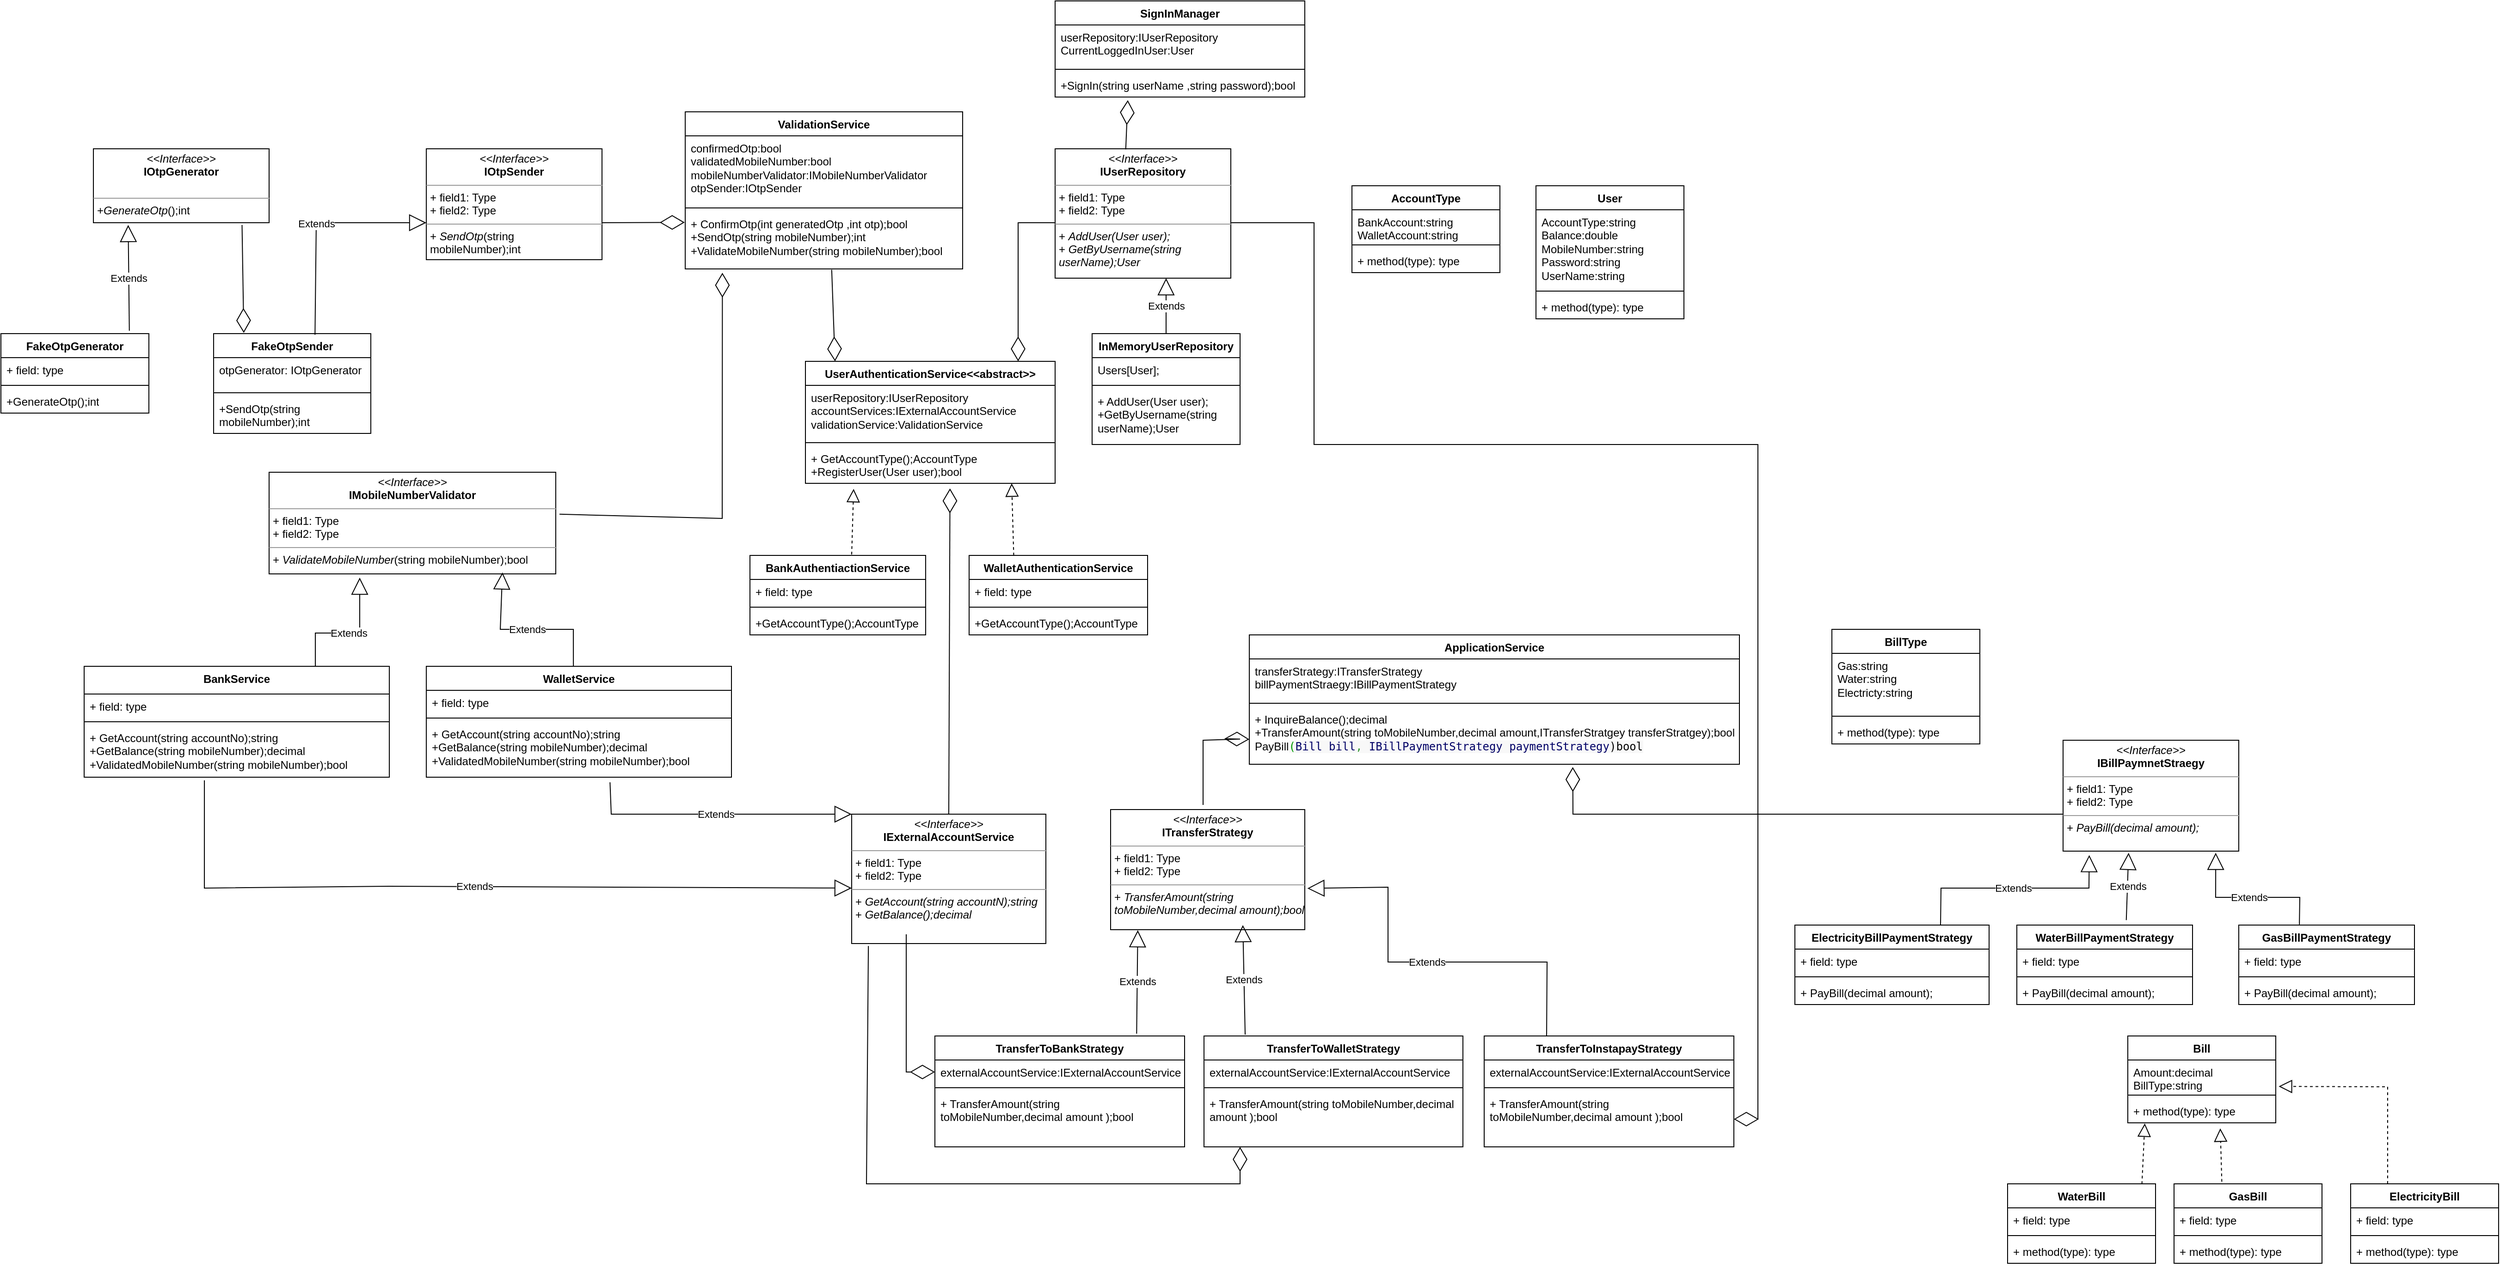 <mxfile version="22.1.1" type="github">
  <diagram id="C5RBs43oDa-KdzZeNtuy" name="Page-1">
    <mxGraphModel dx="3452" dy="1415" grid="1" gridSize="10" guides="1" tooltips="1" connect="1" arrows="1" fold="1" page="1" pageScale="1" pageWidth="827" pageHeight="1169" math="0" shadow="0">
      <root>
        <mxCell id="WIyWlLk6GJQsqaUBKTNV-0" />
        <mxCell id="WIyWlLk6GJQsqaUBKTNV-1" parent="WIyWlLk6GJQsqaUBKTNV-0" />
        <mxCell id="JY4HNiA_IuTMcJkgVd3S-5" value="&lt;p style=&quot;margin:0px;margin-top:4px;text-align:center;&quot;&gt;&lt;i&gt;&amp;lt;&amp;lt;Interface&amp;gt;&amp;gt;&lt;/i&gt;&lt;br&gt;&lt;b&gt;IOtpGenerator&lt;/b&gt;&lt;/p&gt;&lt;p style=&quot;margin:0px;margin-left:4px;&quot;&gt;&lt;br&gt;&lt;/p&gt;&lt;hr size=&quot;1&quot;&gt;&lt;p style=&quot;margin:0px;margin-left:4px;&quot;&gt;+&lt;i&gt;GenerateOtp&lt;/i&gt;();int&lt;/p&gt;" style="verticalAlign=top;align=left;overflow=fill;fontSize=12;fontFamily=Helvetica;html=1;whiteSpace=wrap;" parent="WIyWlLk6GJQsqaUBKTNV-1" vertex="1">
          <mxGeometry x="-120" y="280" width="190" height="80" as="geometry" />
        </mxCell>
        <mxCell id="JY4HNiA_IuTMcJkgVd3S-6" value="FakeOtpGenerator" style="swimlane;fontStyle=1;align=center;verticalAlign=top;childLayout=stackLayout;horizontal=1;startSize=26;horizontalStack=0;resizeParent=1;resizeParentMax=0;resizeLast=0;collapsible=1;marginBottom=0;whiteSpace=wrap;html=1;" parent="WIyWlLk6GJQsqaUBKTNV-1" vertex="1">
          <mxGeometry x="-220" y="480" width="160" height="86" as="geometry" />
        </mxCell>
        <mxCell id="JY4HNiA_IuTMcJkgVd3S-7" value="+ field: type" style="text;strokeColor=none;fillColor=none;align=left;verticalAlign=top;spacingLeft=4;spacingRight=4;overflow=hidden;rotatable=0;points=[[0,0.5],[1,0.5]];portConstraint=eastwest;whiteSpace=wrap;html=1;" parent="JY4HNiA_IuTMcJkgVd3S-6" vertex="1">
          <mxGeometry y="26" width="160" height="26" as="geometry" />
        </mxCell>
        <mxCell id="JY4HNiA_IuTMcJkgVd3S-8" value="" style="line;strokeWidth=1;fillColor=none;align=left;verticalAlign=middle;spacingTop=-1;spacingLeft=3;spacingRight=3;rotatable=0;labelPosition=right;points=[];portConstraint=eastwest;strokeColor=inherit;" parent="JY4HNiA_IuTMcJkgVd3S-6" vertex="1">
          <mxGeometry y="52" width="160" height="8" as="geometry" />
        </mxCell>
        <mxCell id="JY4HNiA_IuTMcJkgVd3S-9" value="+GenerateOtp();int" style="text;strokeColor=none;fillColor=none;align=left;verticalAlign=top;spacingLeft=4;spacingRight=4;overflow=hidden;rotatable=0;points=[[0,0.5],[1,0.5]];portConstraint=eastwest;whiteSpace=wrap;html=1;" parent="JY4HNiA_IuTMcJkgVd3S-6" vertex="1">
          <mxGeometry y="60" width="160" height="26" as="geometry" />
        </mxCell>
        <mxCell id="JY4HNiA_IuTMcJkgVd3S-10" value="FakeOtpSender" style="swimlane;fontStyle=1;align=center;verticalAlign=top;childLayout=stackLayout;horizontal=1;startSize=26;horizontalStack=0;resizeParent=1;resizeParentMax=0;resizeLast=0;collapsible=1;marginBottom=0;whiteSpace=wrap;html=1;" parent="WIyWlLk6GJQsqaUBKTNV-1" vertex="1">
          <mxGeometry x="10" y="480" width="170" height="108" as="geometry" />
        </mxCell>
        <mxCell id="JY4HNiA_IuTMcJkgVd3S-11" value="&lt;span style=&quot;background-color: rgb(255, 255, 255);&quot;&gt;otpGenerator: IOtpGenerator&lt;/span&gt;" style="text;strokeColor=none;fillColor=none;align=left;verticalAlign=top;spacingLeft=4;spacingRight=4;overflow=hidden;rotatable=0;points=[[0,0.5],[1,0.5]];portConstraint=eastwest;whiteSpace=wrap;html=1;" parent="JY4HNiA_IuTMcJkgVd3S-10" vertex="1">
          <mxGeometry y="26" width="170" height="34" as="geometry" />
        </mxCell>
        <mxCell id="JY4HNiA_IuTMcJkgVd3S-12" value="" style="line;strokeWidth=1;fillColor=none;align=left;verticalAlign=middle;spacingTop=-1;spacingLeft=3;spacingRight=3;rotatable=0;labelPosition=right;points=[];portConstraint=eastwest;strokeColor=inherit;" parent="JY4HNiA_IuTMcJkgVd3S-10" vertex="1">
          <mxGeometry y="60" width="170" height="8" as="geometry" />
        </mxCell>
        <mxCell id="JY4HNiA_IuTMcJkgVd3S-13" value="+SendOtp(string mobileNumber);int" style="text;strokeColor=none;fillColor=none;align=left;verticalAlign=top;spacingLeft=4;spacingRight=4;overflow=hidden;rotatable=0;points=[[0,0.5],[1,0.5]];portConstraint=eastwest;whiteSpace=wrap;html=1;" parent="JY4HNiA_IuTMcJkgVd3S-10" vertex="1">
          <mxGeometry y="68" width="170" height="40" as="geometry" />
        </mxCell>
        <mxCell id="JY4HNiA_IuTMcJkgVd3S-14" value="&lt;p style=&quot;margin:0px;margin-top:4px;text-align:center;&quot;&gt;&lt;i&gt;&amp;lt;&amp;lt;Interface&amp;gt;&amp;gt;&lt;/i&gt;&lt;br&gt;&lt;b&gt;IOtpSender&lt;/b&gt;&lt;/p&gt;&lt;hr size=&quot;1&quot;&gt;&lt;p style=&quot;margin:0px;margin-left:4px;&quot;&gt;+ field1: Type&lt;br&gt;+ field2: Type&lt;/p&gt;&lt;hr size=&quot;1&quot;&gt;&lt;p style=&quot;margin:0px;margin-left:4px;&quot;&gt;+ &lt;i&gt;SendOtp&lt;/i&gt;(string mobileNumber);int&lt;br&gt;&lt;/p&gt;" style="verticalAlign=top;align=left;overflow=fill;fontSize=12;fontFamily=Helvetica;html=1;whiteSpace=wrap;" parent="WIyWlLk6GJQsqaUBKTNV-1" vertex="1">
          <mxGeometry x="240" y="280" width="190" height="120" as="geometry" />
        </mxCell>
        <mxCell id="JY4HNiA_IuTMcJkgVd3S-15" value="ValidationService" style="swimlane;fontStyle=1;align=center;verticalAlign=top;childLayout=stackLayout;horizontal=1;startSize=26;horizontalStack=0;resizeParent=1;resizeParentMax=0;resizeLast=0;collapsible=1;marginBottom=0;whiteSpace=wrap;html=1;" parent="WIyWlLk6GJQsqaUBKTNV-1" vertex="1">
          <mxGeometry x="520" y="240" width="300" height="170" as="geometry" />
        </mxCell>
        <mxCell id="JY4HNiA_IuTMcJkgVd3S-16" value="confirmedOtp:bool&lt;br&gt;validatedMobileNumber:bool&lt;br&gt;mobileNumberValidator:IMobileNumberValidator&lt;br&gt;otpSender:IOtpSender" style="text;strokeColor=none;fillColor=none;align=left;verticalAlign=top;spacingLeft=4;spacingRight=4;overflow=hidden;rotatable=0;points=[[0,0.5],[1,0.5]];portConstraint=eastwest;whiteSpace=wrap;html=1;" parent="JY4HNiA_IuTMcJkgVd3S-15" vertex="1">
          <mxGeometry y="26" width="300" height="74" as="geometry" />
        </mxCell>
        <mxCell id="JY4HNiA_IuTMcJkgVd3S-17" value="" style="line;strokeWidth=1;fillColor=none;align=left;verticalAlign=middle;spacingTop=-1;spacingLeft=3;spacingRight=3;rotatable=0;labelPosition=right;points=[];portConstraint=eastwest;strokeColor=inherit;" parent="JY4HNiA_IuTMcJkgVd3S-15" vertex="1">
          <mxGeometry y="100" width="300" height="8" as="geometry" />
        </mxCell>
        <mxCell id="JY4HNiA_IuTMcJkgVd3S-18" value="+ ConfirmOtp(int generatedOtp ,int otp);bool&lt;br&gt;+SendOtp(string mobileNumber);int&lt;br&gt;+ValidateMobileNumber(string mobileNumber);bool" style="text;strokeColor=none;fillColor=none;align=left;verticalAlign=top;spacingLeft=4;spacingRight=4;overflow=hidden;rotatable=0;points=[[0,0.5],[1,0.5]];portConstraint=eastwest;whiteSpace=wrap;html=1;" parent="JY4HNiA_IuTMcJkgVd3S-15" vertex="1">
          <mxGeometry y="108" width="300" height="62" as="geometry" />
        </mxCell>
        <mxCell id="JY4HNiA_IuTMcJkgVd3S-19" value="&lt;p style=&quot;margin:0px;margin-top:4px;text-align:center;&quot;&gt;&lt;i&gt;&amp;lt;&amp;lt;Interface&amp;gt;&amp;gt;&lt;/i&gt;&lt;br&gt;&lt;b&gt;IMobileNumberValidator&lt;/b&gt;&lt;/p&gt;&lt;hr size=&quot;1&quot;&gt;&lt;p style=&quot;margin:0px;margin-left:4px;&quot;&gt;+ field1: Type&lt;br&gt;+ field2: Type&lt;/p&gt;&lt;hr size=&quot;1&quot;&gt;&lt;p style=&quot;margin:0px;margin-left:4px;&quot;&gt;+ &lt;i&gt;ValidateMobileNumber&lt;/i&gt;(string mobileNumber);bool&lt;br&gt;&lt;/p&gt;" style="verticalAlign=top;align=left;overflow=fill;fontSize=12;fontFamily=Helvetica;html=1;whiteSpace=wrap;" parent="WIyWlLk6GJQsqaUBKTNV-1" vertex="1">
          <mxGeometry x="70" y="630" width="310" height="110" as="geometry" />
        </mxCell>
        <mxCell id="JY4HNiA_IuTMcJkgVd3S-20" value="BankService" style="swimlane;fontStyle=1;align=center;verticalAlign=top;childLayout=stackLayout;horizontal=1;startSize=30;horizontalStack=0;resizeParent=1;resizeParentMax=0;resizeLast=0;collapsible=1;marginBottom=0;whiteSpace=wrap;html=1;" parent="WIyWlLk6GJQsqaUBKTNV-1" vertex="1">
          <mxGeometry x="-130" y="840" width="330" height="120" as="geometry" />
        </mxCell>
        <mxCell id="JY4HNiA_IuTMcJkgVd3S-21" value="+ field: type" style="text;strokeColor=none;fillColor=none;align=left;verticalAlign=top;spacingLeft=4;spacingRight=4;overflow=hidden;rotatable=0;points=[[0,0.5],[1,0.5]];portConstraint=eastwest;whiteSpace=wrap;html=1;" parent="JY4HNiA_IuTMcJkgVd3S-20" vertex="1">
          <mxGeometry y="30" width="330" height="26" as="geometry" />
        </mxCell>
        <mxCell id="JY4HNiA_IuTMcJkgVd3S-22" value="" style="line;strokeWidth=1;fillColor=none;align=left;verticalAlign=middle;spacingTop=-1;spacingLeft=3;spacingRight=3;rotatable=0;labelPosition=right;points=[];portConstraint=eastwest;strokeColor=inherit;" parent="JY4HNiA_IuTMcJkgVd3S-20" vertex="1">
          <mxGeometry y="56" width="330" height="8" as="geometry" />
        </mxCell>
        <mxCell id="JY4HNiA_IuTMcJkgVd3S-23" value="+ GetAccount(string accountNo);string&lt;br&gt;+GetBalance(string mobileNumber);decimal&lt;br&gt;+ValidatedMobileNumber(string mobileNumber);bool" style="text;strokeColor=none;fillColor=none;align=left;verticalAlign=top;spacingLeft=4;spacingRight=4;overflow=hidden;rotatable=0;points=[[0,0.5],[1,0.5]];portConstraint=eastwest;whiteSpace=wrap;html=1;" parent="JY4HNiA_IuTMcJkgVd3S-20" vertex="1">
          <mxGeometry y="64" width="330" height="56" as="geometry" />
        </mxCell>
        <mxCell id="JY4HNiA_IuTMcJkgVd3S-24" value="WalletService" style="swimlane;fontStyle=1;align=center;verticalAlign=top;childLayout=stackLayout;horizontal=1;startSize=26;horizontalStack=0;resizeParent=1;resizeParentMax=0;resizeLast=0;collapsible=1;marginBottom=0;whiteSpace=wrap;html=1;" parent="WIyWlLk6GJQsqaUBKTNV-1" vertex="1">
          <mxGeometry x="240" y="840" width="330" height="120" as="geometry" />
        </mxCell>
        <mxCell id="JY4HNiA_IuTMcJkgVd3S-25" value="+ field: type" style="text;strokeColor=none;fillColor=none;align=left;verticalAlign=top;spacingLeft=4;spacingRight=4;overflow=hidden;rotatable=0;points=[[0,0.5],[1,0.5]];portConstraint=eastwest;whiteSpace=wrap;html=1;" parent="JY4HNiA_IuTMcJkgVd3S-24" vertex="1">
          <mxGeometry y="26" width="330" height="26" as="geometry" />
        </mxCell>
        <mxCell id="JY4HNiA_IuTMcJkgVd3S-26" value="" style="line;strokeWidth=1;fillColor=none;align=left;verticalAlign=middle;spacingTop=-1;spacingLeft=3;spacingRight=3;rotatable=0;labelPosition=right;points=[];portConstraint=eastwest;strokeColor=inherit;" parent="JY4HNiA_IuTMcJkgVd3S-24" vertex="1">
          <mxGeometry y="52" width="330" height="8" as="geometry" />
        </mxCell>
        <mxCell id="JY4HNiA_IuTMcJkgVd3S-27" value="+ GetAccount(string accountNo);string&lt;br style=&quot;border-color: var(--border-color);&quot;&gt;+GetBalance(string mobileNumber);decimal&lt;br style=&quot;border-color: var(--border-color);&quot;&gt;+ValidatedMobileNumber(string mobileNumber);bool" style="text;strokeColor=none;fillColor=none;align=left;verticalAlign=top;spacingLeft=4;spacingRight=4;overflow=hidden;rotatable=0;points=[[0,0.5],[1,0.5]];portConstraint=eastwest;whiteSpace=wrap;html=1;" parent="JY4HNiA_IuTMcJkgVd3S-24" vertex="1">
          <mxGeometry y="60" width="330" height="60" as="geometry" />
        </mxCell>
        <mxCell id="JY4HNiA_IuTMcJkgVd3S-28" value="UserAuthenticationService&amp;lt;&amp;lt;abstract&amp;gt;&amp;gt;" style="swimlane;fontStyle=1;align=center;verticalAlign=top;childLayout=stackLayout;horizontal=1;startSize=26;horizontalStack=0;resizeParent=1;resizeParentMax=0;resizeLast=0;collapsible=1;marginBottom=0;whiteSpace=wrap;html=1;" parent="WIyWlLk6GJQsqaUBKTNV-1" vertex="1">
          <mxGeometry x="650" y="510" width="270" height="132" as="geometry" />
        </mxCell>
        <mxCell id="JY4HNiA_IuTMcJkgVd3S-29" value="userRepository:IUserRepository&lt;br&gt;accountServices:IExternalAccountService&lt;br&gt;validationService:ValidationService" style="text;strokeColor=none;fillColor=none;align=left;verticalAlign=top;spacingLeft=4;spacingRight=4;overflow=hidden;rotatable=0;points=[[0,0.5],[1,0.5]];portConstraint=eastwest;whiteSpace=wrap;html=1;" parent="JY4HNiA_IuTMcJkgVd3S-28" vertex="1">
          <mxGeometry y="26" width="270" height="58" as="geometry" />
        </mxCell>
        <mxCell id="JY4HNiA_IuTMcJkgVd3S-30" value="" style="line;strokeWidth=1;fillColor=none;align=left;verticalAlign=middle;spacingTop=-1;spacingLeft=3;spacingRight=3;rotatable=0;labelPosition=right;points=[];portConstraint=eastwest;strokeColor=inherit;" parent="JY4HNiA_IuTMcJkgVd3S-28" vertex="1">
          <mxGeometry y="84" width="270" height="8" as="geometry" />
        </mxCell>
        <mxCell id="JY4HNiA_IuTMcJkgVd3S-31" value="+ GetAccountType();AccountType&lt;br&gt;+RegisterUser(User user);bool" style="text;strokeColor=none;fillColor=none;align=left;verticalAlign=top;spacingLeft=4;spacingRight=4;overflow=hidden;rotatable=0;points=[[0,0.5],[1,0.5]];portConstraint=eastwest;whiteSpace=wrap;html=1;" parent="JY4HNiA_IuTMcJkgVd3S-28" vertex="1">
          <mxGeometry y="92" width="270" height="40" as="geometry" />
        </mxCell>
        <mxCell id="JY4HNiA_IuTMcJkgVd3S-32" value="BankAuthentiactionService" style="swimlane;fontStyle=1;align=center;verticalAlign=top;childLayout=stackLayout;horizontal=1;startSize=26;horizontalStack=0;resizeParent=1;resizeParentMax=0;resizeLast=0;collapsible=1;marginBottom=0;whiteSpace=wrap;html=1;" parent="WIyWlLk6GJQsqaUBKTNV-1" vertex="1">
          <mxGeometry x="590" y="720" width="190" height="86" as="geometry" />
        </mxCell>
        <mxCell id="JY4HNiA_IuTMcJkgVd3S-33" value="+ field: type" style="text;strokeColor=none;fillColor=none;align=left;verticalAlign=top;spacingLeft=4;spacingRight=4;overflow=hidden;rotatable=0;points=[[0,0.5],[1,0.5]];portConstraint=eastwest;whiteSpace=wrap;html=1;" parent="JY4HNiA_IuTMcJkgVd3S-32" vertex="1">
          <mxGeometry y="26" width="190" height="26" as="geometry" />
        </mxCell>
        <mxCell id="JY4HNiA_IuTMcJkgVd3S-34" value="" style="line;strokeWidth=1;fillColor=none;align=left;verticalAlign=middle;spacingTop=-1;spacingLeft=3;spacingRight=3;rotatable=0;labelPosition=right;points=[];portConstraint=eastwest;strokeColor=inherit;" parent="JY4HNiA_IuTMcJkgVd3S-32" vertex="1">
          <mxGeometry y="52" width="190" height="8" as="geometry" />
        </mxCell>
        <mxCell id="JY4HNiA_IuTMcJkgVd3S-35" value="+GetAccountType();AccountType" style="text;strokeColor=none;fillColor=none;align=left;verticalAlign=top;spacingLeft=4;spacingRight=4;overflow=hidden;rotatable=0;points=[[0,0.5],[1,0.5]];portConstraint=eastwest;whiteSpace=wrap;html=1;" parent="JY4HNiA_IuTMcJkgVd3S-32" vertex="1">
          <mxGeometry y="60" width="190" height="26" as="geometry" />
        </mxCell>
        <mxCell id="JY4HNiA_IuTMcJkgVd3S-36" value="WalletAuthenticationService" style="swimlane;fontStyle=1;align=center;verticalAlign=top;childLayout=stackLayout;horizontal=1;startSize=26;horizontalStack=0;resizeParent=1;resizeParentMax=0;resizeLast=0;collapsible=1;marginBottom=0;whiteSpace=wrap;html=1;" parent="WIyWlLk6GJQsqaUBKTNV-1" vertex="1">
          <mxGeometry x="827" y="720" width="193" height="86" as="geometry" />
        </mxCell>
        <mxCell id="JY4HNiA_IuTMcJkgVd3S-37" value="+ field: type" style="text;strokeColor=none;fillColor=none;align=left;verticalAlign=top;spacingLeft=4;spacingRight=4;overflow=hidden;rotatable=0;points=[[0,0.5],[1,0.5]];portConstraint=eastwest;whiteSpace=wrap;html=1;" parent="JY4HNiA_IuTMcJkgVd3S-36" vertex="1">
          <mxGeometry y="26" width="193" height="26" as="geometry" />
        </mxCell>
        <mxCell id="JY4HNiA_IuTMcJkgVd3S-38" value="" style="line;strokeWidth=1;fillColor=none;align=left;verticalAlign=middle;spacingTop=-1;spacingLeft=3;spacingRight=3;rotatable=0;labelPosition=right;points=[];portConstraint=eastwest;strokeColor=inherit;" parent="JY4HNiA_IuTMcJkgVd3S-36" vertex="1">
          <mxGeometry y="52" width="193" height="8" as="geometry" />
        </mxCell>
        <mxCell id="JY4HNiA_IuTMcJkgVd3S-39" value="+GetAccountType();AccountType" style="text;strokeColor=none;fillColor=none;align=left;verticalAlign=top;spacingLeft=4;spacingRight=4;overflow=hidden;rotatable=0;points=[[0,0.5],[1,0.5]];portConstraint=eastwest;whiteSpace=wrap;html=1;" parent="JY4HNiA_IuTMcJkgVd3S-36" vertex="1">
          <mxGeometry y="60" width="193" height="26" as="geometry" />
        </mxCell>
        <mxCell id="JY4HNiA_IuTMcJkgVd3S-44" value="&lt;p style=&quot;margin:0px;margin-top:4px;text-align:center;&quot;&gt;&lt;i&gt;&amp;lt;&amp;lt;Interface&amp;gt;&amp;gt;&lt;/i&gt;&lt;br&gt;&lt;b&gt;IExternalAccountService&lt;/b&gt;&lt;/p&gt;&lt;hr size=&quot;1&quot;&gt;&lt;p style=&quot;margin:0px;margin-left:4px;&quot;&gt;+ field1: Type&lt;br&gt;+ field2: Type&lt;/p&gt;&lt;hr size=&quot;1&quot;&gt;&lt;p style=&quot;margin:0px;margin-left:4px;&quot;&gt;+ &lt;i&gt;GetAccount(string accountN);string&lt;/i&gt;&lt;br&gt;+ &lt;i&gt;GetBalance();decimal&lt;/i&gt;&lt;/p&gt;" style="verticalAlign=top;align=left;overflow=fill;fontSize=12;fontFamily=Helvetica;html=1;whiteSpace=wrap;" parent="WIyWlLk6GJQsqaUBKTNV-1" vertex="1">
          <mxGeometry x="700" y="1000" width="210" height="140" as="geometry" />
        </mxCell>
        <mxCell id="JY4HNiA_IuTMcJkgVd3S-45" value="&lt;p style=&quot;margin:0px;margin-top:4px;text-align:center;&quot;&gt;&lt;i&gt;&amp;lt;&amp;lt;Interface&amp;gt;&amp;gt;&lt;/i&gt;&lt;br&gt;&lt;b&gt;ITransferStrategy&lt;/b&gt;&lt;/p&gt;&lt;hr size=&quot;1&quot;&gt;&lt;p style=&quot;margin:0px;margin-left:4px;&quot;&gt;+ field1: Type&lt;br&gt;+ field2: Type&lt;/p&gt;&lt;hr size=&quot;1&quot;&gt;&lt;p style=&quot;margin:0px;margin-left:4px;&quot;&gt;+ &lt;i&gt;TransferAmount(string toMobileNumber,decimal amount);bool&lt;/i&gt;&lt;br&gt;&lt;/p&gt;" style="verticalAlign=top;align=left;overflow=fill;fontSize=12;fontFamily=Helvetica;html=1;whiteSpace=wrap;" parent="WIyWlLk6GJQsqaUBKTNV-1" vertex="1">
          <mxGeometry x="980" y="995" width="210" height="130" as="geometry" />
        </mxCell>
        <mxCell id="JY4HNiA_IuTMcJkgVd3S-50" value="TransferToBankStrategy" style="swimlane;fontStyle=1;align=center;verticalAlign=top;childLayout=stackLayout;horizontal=1;startSize=26;horizontalStack=0;resizeParent=1;resizeParentMax=0;resizeLast=0;collapsible=1;marginBottom=0;whiteSpace=wrap;html=1;" parent="WIyWlLk6GJQsqaUBKTNV-1" vertex="1">
          <mxGeometry x="790" y="1240" width="270" height="120" as="geometry" />
        </mxCell>
        <mxCell id="JY4HNiA_IuTMcJkgVd3S-51" value="externalAccountService:IExternalAccountService" style="text;strokeColor=none;fillColor=none;align=left;verticalAlign=top;spacingLeft=4;spacingRight=4;overflow=hidden;rotatable=0;points=[[0,0.5],[1,0.5]];portConstraint=eastwest;whiteSpace=wrap;html=1;" parent="JY4HNiA_IuTMcJkgVd3S-50" vertex="1">
          <mxGeometry y="26" width="270" height="26" as="geometry" />
        </mxCell>
        <mxCell id="JY4HNiA_IuTMcJkgVd3S-52" value="" style="line;strokeWidth=1;fillColor=none;align=left;verticalAlign=middle;spacingTop=-1;spacingLeft=3;spacingRight=3;rotatable=0;labelPosition=right;points=[];portConstraint=eastwest;strokeColor=inherit;" parent="JY4HNiA_IuTMcJkgVd3S-50" vertex="1">
          <mxGeometry y="52" width="270" height="8" as="geometry" />
        </mxCell>
        <mxCell id="JY4HNiA_IuTMcJkgVd3S-53" value="+ TransferAmount(string toMobileNumber,decimal amount );bool" style="text;strokeColor=none;fillColor=none;align=left;verticalAlign=top;spacingLeft=4;spacingRight=4;overflow=hidden;rotatable=0;points=[[0,0.5],[1,0.5]];portConstraint=eastwest;whiteSpace=wrap;html=1;" parent="JY4HNiA_IuTMcJkgVd3S-50" vertex="1">
          <mxGeometry y="60" width="270" height="60" as="geometry" />
        </mxCell>
        <mxCell id="JY4HNiA_IuTMcJkgVd3S-54" value="TransferToWalletStrategy" style="swimlane;fontStyle=1;align=center;verticalAlign=top;childLayout=stackLayout;horizontal=1;startSize=26;horizontalStack=0;resizeParent=1;resizeParentMax=0;resizeLast=0;collapsible=1;marginBottom=0;whiteSpace=wrap;html=1;" parent="WIyWlLk6GJQsqaUBKTNV-1" vertex="1">
          <mxGeometry x="1081" y="1240" width="280" height="120" as="geometry" />
        </mxCell>
        <mxCell id="JY4HNiA_IuTMcJkgVd3S-55" value="externalAccountService:IExternalAccountService" style="text;strokeColor=none;fillColor=none;align=left;verticalAlign=top;spacingLeft=4;spacingRight=4;overflow=hidden;rotatable=0;points=[[0,0.5],[1,0.5]];portConstraint=eastwest;whiteSpace=wrap;html=1;" parent="JY4HNiA_IuTMcJkgVd3S-54" vertex="1">
          <mxGeometry y="26" width="280" height="26" as="geometry" />
        </mxCell>
        <mxCell id="JY4HNiA_IuTMcJkgVd3S-56" value="" style="line;strokeWidth=1;fillColor=none;align=left;verticalAlign=middle;spacingTop=-1;spacingLeft=3;spacingRight=3;rotatable=0;labelPosition=right;points=[];portConstraint=eastwest;strokeColor=inherit;" parent="JY4HNiA_IuTMcJkgVd3S-54" vertex="1">
          <mxGeometry y="52" width="280" height="8" as="geometry" />
        </mxCell>
        <mxCell id="JY4HNiA_IuTMcJkgVd3S-57" value="+ TransferAmount(string toMobileNumber,decimal amount );bool" style="text;strokeColor=none;fillColor=none;align=left;verticalAlign=top;spacingLeft=4;spacingRight=4;overflow=hidden;rotatable=0;points=[[0,0.5],[1,0.5]];portConstraint=eastwest;whiteSpace=wrap;html=1;" parent="JY4HNiA_IuTMcJkgVd3S-54" vertex="1">
          <mxGeometry y="60" width="280" height="60" as="geometry" />
        </mxCell>
        <mxCell id="JY4HNiA_IuTMcJkgVd3S-58" value="TransferToInstapayStrategy" style="swimlane;fontStyle=1;align=center;verticalAlign=top;childLayout=stackLayout;horizontal=1;startSize=26;horizontalStack=0;resizeParent=1;resizeParentMax=0;resizeLast=0;collapsible=1;marginBottom=0;whiteSpace=wrap;html=1;" parent="WIyWlLk6GJQsqaUBKTNV-1" vertex="1">
          <mxGeometry x="1384" y="1240" width="270" height="120" as="geometry" />
        </mxCell>
        <mxCell id="JY4HNiA_IuTMcJkgVd3S-59" value="externalAccountService:IExternalAccountService" style="text;strokeColor=none;fillColor=none;align=left;verticalAlign=top;spacingLeft=4;spacingRight=4;overflow=hidden;rotatable=0;points=[[0,0.5],[1,0.5]];portConstraint=eastwest;whiteSpace=wrap;html=1;" parent="JY4HNiA_IuTMcJkgVd3S-58" vertex="1">
          <mxGeometry y="26" width="270" height="26" as="geometry" />
        </mxCell>
        <mxCell id="JY4HNiA_IuTMcJkgVd3S-60" value="" style="line;strokeWidth=1;fillColor=none;align=left;verticalAlign=middle;spacingTop=-1;spacingLeft=3;spacingRight=3;rotatable=0;labelPosition=right;points=[];portConstraint=eastwest;strokeColor=inherit;" parent="JY4HNiA_IuTMcJkgVd3S-58" vertex="1">
          <mxGeometry y="52" width="270" height="8" as="geometry" />
        </mxCell>
        <mxCell id="JY4HNiA_IuTMcJkgVd3S-61" value="+ TransferAmount(string toMobileNumber,decimal amount );bool" style="text;strokeColor=none;fillColor=none;align=left;verticalAlign=top;spacingLeft=4;spacingRight=4;overflow=hidden;rotatable=0;points=[[0,0.5],[1,0.5]];portConstraint=eastwest;whiteSpace=wrap;html=1;" parent="JY4HNiA_IuTMcJkgVd3S-58" vertex="1">
          <mxGeometry y="60" width="270" height="60" as="geometry" />
        </mxCell>
        <mxCell id="JY4HNiA_IuTMcJkgVd3S-62" value="ApplicationService" style="swimlane;fontStyle=1;align=center;verticalAlign=top;childLayout=stackLayout;horizontal=1;startSize=26;horizontalStack=0;resizeParent=1;resizeParentMax=0;resizeLast=0;collapsible=1;marginBottom=0;whiteSpace=wrap;html=1;" parent="WIyWlLk6GJQsqaUBKTNV-1" vertex="1">
          <mxGeometry x="1130" y="806" width="530" height="140" as="geometry" />
        </mxCell>
        <mxCell id="JY4HNiA_IuTMcJkgVd3S-63" value="transferStrategy:ITransferStrategy&lt;br&gt;billPaymentStraegy:IBillPaymentStrategy" style="text;strokeColor=none;fillColor=none;align=left;verticalAlign=top;spacingLeft=4;spacingRight=4;overflow=hidden;rotatable=0;points=[[0,0.5],[1,0.5]];portConstraint=eastwest;whiteSpace=wrap;html=1;" parent="JY4HNiA_IuTMcJkgVd3S-62" vertex="1">
          <mxGeometry y="26" width="530" height="44" as="geometry" />
        </mxCell>
        <mxCell id="JY4HNiA_IuTMcJkgVd3S-64" value="" style="line;strokeWidth=1;fillColor=none;align=left;verticalAlign=middle;spacingTop=-1;spacingLeft=3;spacingRight=3;rotatable=0;labelPosition=right;points=[];portConstraint=eastwest;strokeColor=inherit;" parent="JY4HNiA_IuTMcJkgVd3S-62" vertex="1">
          <mxGeometry y="70" width="530" height="8" as="geometry" />
        </mxCell>
        <mxCell id="JY4HNiA_IuTMcJkgVd3S-65" value="+ InquireBalance();decimal&lt;br&gt;+TransferAmount(string toMobileNumber,decimal amount,ITransferStratgey transferStratgey);bool&lt;br&gt;PayBill&lt;span style=&quot;color: rgb(0, 153, 0); font-family: monospace; background-color: rgb(248, 248, 248);&quot; class=&quot;br0&quot;&gt;(&lt;/span&gt;&lt;span style=&quot;color: rgb(0, 0, 102); font-family: monospace; background-color: rgb(248, 248, 248);&quot;&gt;Bill bill&lt;/span&gt;&lt;span style=&quot;color: rgb(51, 153, 51); font-family: monospace; background-color: rgb(248, 248, 248);&quot; class=&quot;sy0&quot;&gt;,&lt;/span&gt;&lt;span style=&quot;color: rgb(0, 0, 102); font-family: monospace; background-color: rgb(248, 248, 248);&quot;&gt; IBillPaymentStrategy paymentStrategy&lt;/span&gt;&lt;span style=&quot;font-family: monospace; background-color: rgb(248, 248, 248);&quot;&gt;)bool&lt;/span&gt;" style="text;strokeColor=none;fillColor=none;align=left;verticalAlign=top;spacingLeft=4;spacingRight=4;overflow=hidden;rotatable=0;points=[[0,0.5],[1,0.5]];portConstraint=eastwest;whiteSpace=wrap;html=1;" parent="JY4HNiA_IuTMcJkgVd3S-62" vertex="1">
          <mxGeometry y="78" width="530" height="62" as="geometry" />
        </mxCell>
        <mxCell id="JY4HNiA_IuTMcJkgVd3S-66" value="&lt;p style=&quot;margin:0px;margin-top:4px;text-align:center;&quot;&gt;&lt;i&gt;&amp;lt;&amp;lt;Interface&amp;gt;&amp;gt;&lt;/i&gt;&lt;br&gt;&lt;b&gt;IUserRepository&lt;/b&gt;&lt;/p&gt;&lt;hr size=&quot;1&quot;&gt;&lt;p style=&quot;margin:0px;margin-left:4px;&quot;&gt;+ field1: Type&lt;br&gt;+ field2: Type&lt;/p&gt;&lt;hr size=&quot;1&quot;&gt;&lt;p style=&quot;margin:0px;margin-left:4px;&quot;&gt;+ &lt;i&gt;AddUser(User user);&lt;/i&gt;&lt;br&gt;+ &lt;i&gt;GetByUsername(string userName);User&lt;/i&gt;&lt;/p&gt;" style="verticalAlign=top;align=left;overflow=fill;fontSize=12;fontFamily=Helvetica;html=1;whiteSpace=wrap;" parent="WIyWlLk6GJQsqaUBKTNV-1" vertex="1">
          <mxGeometry x="920" y="280" width="190" height="140" as="geometry" />
        </mxCell>
        <mxCell id="JY4HNiA_IuTMcJkgVd3S-67" value="InMemoryUserRepository" style="swimlane;fontStyle=1;align=center;verticalAlign=top;childLayout=stackLayout;horizontal=1;startSize=26;horizontalStack=0;resizeParent=1;resizeParentMax=0;resizeLast=0;collapsible=1;marginBottom=0;whiteSpace=wrap;html=1;" parent="WIyWlLk6GJQsqaUBKTNV-1" vertex="1">
          <mxGeometry x="960" y="480" width="160" height="120" as="geometry" />
        </mxCell>
        <mxCell id="JY4HNiA_IuTMcJkgVd3S-68" value="Users[User];" style="text;strokeColor=none;fillColor=none;align=left;verticalAlign=top;spacingLeft=4;spacingRight=4;overflow=hidden;rotatable=0;points=[[0,0.5],[1,0.5]];portConstraint=eastwest;whiteSpace=wrap;html=1;" parent="JY4HNiA_IuTMcJkgVd3S-67" vertex="1">
          <mxGeometry y="26" width="160" height="26" as="geometry" />
        </mxCell>
        <mxCell id="JY4HNiA_IuTMcJkgVd3S-69" value="" style="line;strokeWidth=1;fillColor=none;align=left;verticalAlign=middle;spacingTop=-1;spacingLeft=3;spacingRight=3;rotatable=0;labelPosition=right;points=[];portConstraint=eastwest;strokeColor=inherit;" parent="JY4HNiA_IuTMcJkgVd3S-67" vertex="1">
          <mxGeometry y="52" width="160" height="8" as="geometry" />
        </mxCell>
        <mxCell id="JY4HNiA_IuTMcJkgVd3S-70" value="+ AddUser(User user);&lt;br&gt;+GetByUsername(string userName);User" style="text;strokeColor=none;fillColor=none;align=left;verticalAlign=top;spacingLeft=4;spacingRight=4;overflow=hidden;rotatable=0;points=[[0,0.5],[1,0.5]];portConstraint=eastwest;whiteSpace=wrap;html=1;" parent="JY4HNiA_IuTMcJkgVd3S-67" vertex="1">
          <mxGeometry y="60" width="160" height="60" as="geometry" />
        </mxCell>
        <mxCell id="JY4HNiA_IuTMcJkgVd3S-71" value="AccountType" style="swimlane;fontStyle=1;align=center;verticalAlign=top;childLayout=stackLayout;horizontal=1;startSize=26;horizontalStack=0;resizeParent=1;resizeParentMax=0;resizeLast=0;collapsible=1;marginBottom=0;whiteSpace=wrap;html=1;" parent="WIyWlLk6GJQsqaUBKTNV-1" vertex="1">
          <mxGeometry x="1241" y="320" width="160" height="94" as="geometry" />
        </mxCell>
        <mxCell id="JY4HNiA_IuTMcJkgVd3S-72" value="BankAccount:string&lt;br&gt;WalletAccount:string" style="text;strokeColor=none;fillColor=none;align=left;verticalAlign=top;spacingLeft=4;spacingRight=4;overflow=hidden;rotatable=0;points=[[0,0.5],[1,0.5]];portConstraint=eastwest;whiteSpace=wrap;html=1;" parent="JY4HNiA_IuTMcJkgVd3S-71" vertex="1">
          <mxGeometry y="26" width="160" height="34" as="geometry" />
        </mxCell>
        <mxCell id="JY4HNiA_IuTMcJkgVd3S-73" value="" style="line;strokeWidth=1;fillColor=none;align=left;verticalAlign=middle;spacingTop=-1;spacingLeft=3;spacingRight=3;rotatable=0;labelPosition=right;points=[];portConstraint=eastwest;strokeColor=inherit;" parent="JY4HNiA_IuTMcJkgVd3S-71" vertex="1">
          <mxGeometry y="60" width="160" height="8" as="geometry" />
        </mxCell>
        <mxCell id="JY4HNiA_IuTMcJkgVd3S-74" value="+ method(type): type" style="text;strokeColor=none;fillColor=none;align=left;verticalAlign=top;spacingLeft=4;spacingRight=4;overflow=hidden;rotatable=0;points=[[0,0.5],[1,0.5]];portConstraint=eastwest;whiteSpace=wrap;html=1;" parent="JY4HNiA_IuTMcJkgVd3S-71" vertex="1">
          <mxGeometry y="68" width="160" height="26" as="geometry" />
        </mxCell>
        <mxCell id="JY4HNiA_IuTMcJkgVd3S-75" value="User" style="swimlane;fontStyle=1;align=center;verticalAlign=top;childLayout=stackLayout;horizontal=1;startSize=26;horizontalStack=0;resizeParent=1;resizeParentMax=0;resizeLast=0;collapsible=1;marginBottom=0;whiteSpace=wrap;html=1;" parent="WIyWlLk6GJQsqaUBKTNV-1" vertex="1">
          <mxGeometry x="1440" y="320" width="160" height="144" as="geometry" />
        </mxCell>
        <mxCell id="JY4HNiA_IuTMcJkgVd3S-76" value="AccountType:string&lt;br&gt;Balance:double&lt;br&gt;MobileNumber:string&lt;br&gt;Password:string&lt;br&gt;UserName:string" style="text;strokeColor=none;fillColor=none;align=left;verticalAlign=top;spacingLeft=4;spacingRight=4;overflow=hidden;rotatable=0;points=[[0,0.5],[1,0.5]];portConstraint=eastwest;whiteSpace=wrap;html=1;" parent="JY4HNiA_IuTMcJkgVd3S-75" vertex="1">
          <mxGeometry y="26" width="160" height="84" as="geometry" />
        </mxCell>
        <mxCell id="JY4HNiA_IuTMcJkgVd3S-77" value="" style="line;strokeWidth=1;fillColor=none;align=left;verticalAlign=middle;spacingTop=-1;spacingLeft=3;spacingRight=3;rotatable=0;labelPosition=right;points=[];portConstraint=eastwest;strokeColor=inherit;" parent="JY4HNiA_IuTMcJkgVd3S-75" vertex="1">
          <mxGeometry y="110" width="160" height="8" as="geometry" />
        </mxCell>
        <mxCell id="JY4HNiA_IuTMcJkgVd3S-78" value="+ method(type): type" style="text;strokeColor=none;fillColor=none;align=left;verticalAlign=top;spacingLeft=4;spacingRight=4;overflow=hidden;rotatable=0;points=[[0,0.5],[1,0.5]];portConstraint=eastwest;whiteSpace=wrap;html=1;" parent="JY4HNiA_IuTMcJkgVd3S-75" vertex="1">
          <mxGeometry y="118" width="160" height="26" as="geometry" />
        </mxCell>
        <mxCell id="JY4HNiA_IuTMcJkgVd3S-79" value="Extends" style="endArrow=block;endSize=16;endFill=0;html=1;rounded=0;entryX=0.198;entryY=1.03;entryDx=0;entryDy=0;entryPerimeter=0;exitX=0.868;exitY=-0.037;exitDx=0;exitDy=0;exitPerimeter=0;" parent="WIyWlLk6GJQsqaUBKTNV-1" source="JY4HNiA_IuTMcJkgVd3S-6" target="JY4HNiA_IuTMcJkgVd3S-5" edge="1">
          <mxGeometry width="160" relative="1" as="geometry">
            <mxPoint x="-160" y="530" as="sourcePoint" />
            <mxPoint y="530" as="targetPoint" />
          </mxGeometry>
        </mxCell>
        <mxCell id="JY4HNiA_IuTMcJkgVd3S-80" value="Extends" style="endArrow=block;endSize=16;endFill=0;html=1;rounded=0;" parent="WIyWlLk6GJQsqaUBKTNV-1" edge="1">
          <mxGeometry width="160" relative="1" as="geometry">
            <mxPoint x="120" y="840" as="sourcePoint" />
            <mxPoint x="168" y="744" as="targetPoint" />
            <Array as="points">
              <mxPoint x="120" y="804" />
              <mxPoint x="168" y="804" />
            </Array>
          </mxGeometry>
        </mxCell>
        <mxCell id="JY4HNiA_IuTMcJkgVd3S-81" value="Extends" style="endArrow=block;endSize=16;endFill=0;html=1;rounded=0;entryX=0.814;entryY=0.985;entryDx=0;entryDy=0;entryPerimeter=0;exitX=0.482;exitY=0;exitDx=0;exitDy=0;exitPerimeter=0;" parent="WIyWlLk6GJQsqaUBKTNV-1" source="JY4HNiA_IuTMcJkgVd3S-24" target="JY4HNiA_IuTMcJkgVd3S-19" edge="1">
          <mxGeometry width="160" relative="1" as="geometry">
            <mxPoint x="400" y="750" as="sourcePoint" />
            <mxPoint x="420" y="530" as="targetPoint" />
            <Array as="points">
              <mxPoint x="399" y="800" />
              <mxPoint x="320" y="800" />
            </Array>
          </mxGeometry>
        </mxCell>
        <mxCell id="JY4HNiA_IuTMcJkgVd3S-82" value="Extends" style="endArrow=block;endSize=16;endFill=0;html=1;rounded=0;exitX=0.394;exitY=1.061;exitDx=0;exitDy=0;exitPerimeter=0;" parent="WIyWlLk6GJQsqaUBKTNV-1" source="JY4HNiA_IuTMcJkgVd3S-23" edge="1">
          <mxGeometry width="160" relative="1" as="geometry">
            <mxPoint x="200" y="880" as="sourcePoint" />
            <mxPoint x="700" y="1080" as="targetPoint" />
            <Array as="points">
              <mxPoint y="1080" />
              <mxPoint x="200" y="1078" />
            </Array>
          </mxGeometry>
        </mxCell>
        <mxCell id="JY4HNiA_IuTMcJkgVd3S-83" value="Extends" style="endArrow=block;endSize=16;endFill=0;html=1;rounded=0;entryX=0;entryY=0;entryDx=0;entryDy=0;exitX=0.602;exitY=1.092;exitDx=0;exitDy=0;exitPerimeter=0;" parent="WIyWlLk6GJQsqaUBKTNV-1" source="JY4HNiA_IuTMcJkgVd3S-27" target="JY4HNiA_IuTMcJkgVd3S-44" edge="1">
          <mxGeometry width="160" relative="1" as="geometry">
            <mxPoint x="460" y="680" as="sourcePoint" />
            <mxPoint x="620" y="680" as="targetPoint" />
            <Array as="points">
              <mxPoint x="440" y="1000" />
            </Array>
          </mxGeometry>
        </mxCell>
        <mxCell id="JY4HNiA_IuTMcJkgVd3S-84" value="Extends" style="endArrow=block;endSize=16;endFill=0;html=1;rounded=0;exitX=0.645;exitY=0.012;exitDx=0;exitDy=0;exitPerimeter=0;" parent="WIyWlLk6GJQsqaUBKTNV-1" source="JY4HNiA_IuTMcJkgVd3S-10" edge="1">
          <mxGeometry width="160" relative="1" as="geometry">
            <mxPoint x="100" y="680" as="sourcePoint" />
            <mxPoint x="240" y="360" as="targetPoint" />
            <Array as="points">
              <mxPoint x="121" y="360" />
            </Array>
          </mxGeometry>
        </mxCell>
        <mxCell id="JY4HNiA_IuTMcJkgVd3S-87" value="Extends" style="endArrow=block;endSize=16;endFill=0;html=1;rounded=0;exitX=0.808;exitY=-0.021;exitDx=0;exitDy=0;exitPerimeter=0;entryX=0.14;entryY=1.004;entryDx=0;entryDy=0;entryPerimeter=0;" parent="WIyWlLk6GJQsqaUBKTNV-1" source="JY4HNiA_IuTMcJkgVd3S-50" target="JY4HNiA_IuTMcJkgVd3S-45" edge="1">
          <mxGeometry width="160" relative="1" as="geometry">
            <mxPoint x="950" y="1000" as="sourcePoint" />
            <mxPoint x="1110" y="1000" as="targetPoint" />
          </mxGeometry>
        </mxCell>
        <mxCell id="JY4HNiA_IuTMcJkgVd3S-88" value="Extends" style="endArrow=block;endSize=16;endFill=0;html=1;rounded=0;exitX=0.159;exitY=-0.012;exitDx=0;exitDy=0;exitPerimeter=0;" parent="WIyWlLk6GJQsqaUBKTNV-1" source="JY4HNiA_IuTMcJkgVd3S-54" edge="1">
          <mxGeometry width="160" relative="1" as="geometry">
            <mxPoint x="950" y="1000" as="sourcePoint" />
            <mxPoint x="1123" y="1120" as="targetPoint" />
          </mxGeometry>
        </mxCell>
        <mxCell id="JY4HNiA_IuTMcJkgVd3S-89" value="Extends" style="endArrow=block;endSize=16;endFill=0;html=1;rounded=0;exitX=0.25;exitY=0;exitDx=0;exitDy=0;entryX=1.013;entryY=0.656;entryDx=0;entryDy=0;entryPerimeter=0;" parent="WIyWlLk6GJQsqaUBKTNV-1" source="JY4HNiA_IuTMcJkgVd3S-58" target="JY4HNiA_IuTMcJkgVd3S-45" edge="1">
          <mxGeometry width="160" relative="1" as="geometry">
            <mxPoint x="1090" y="1000" as="sourcePoint" />
            <mxPoint x="1250" y="1000" as="targetPoint" />
            <Array as="points">
              <mxPoint x="1452" y="1160" />
              <mxPoint x="1280" y="1160" />
              <mxPoint x="1280" y="1079" />
            </Array>
          </mxGeometry>
        </mxCell>
        <mxCell id="JY4HNiA_IuTMcJkgVd3S-90" value="" style="endArrow=diamondThin;endFill=0;endSize=24;html=1;rounded=0;entryX=0.192;entryY=-0.007;entryDx=0;entryDy=0;exitX=0.846;exitY=1.03;exitDx=0;exitDy=0;exitPerimeter=0;entryPerimeter=0;" parent="WIyWlLk6GJQsqaUBKTNV-1" source="JY4HNiA_IuTMcJkgVd3S-5" target="JY4HNiA_IuTMcJkgVd3S-10" edge="1">
          <mxGeometry width="160" relative="1" as="geometry">
            <mxPoint x="160" y="450" as="sourcePoint" />
            <mxPoint x="320" y="450" as="targetPoint" />
          </mxGeometry>
        </mxCell>
        <mxCell id="JY4HNiA_IuTMcJkgVd3S-91" value="" style="endArrow=diamondThin;endFill=0;endSize=24;html=1;rounded=0;entryX=-0.002;entryY=0.188;entryDx=0;entryDy=0;entryPerimeter=0;" parent="WIyWlLk6GJQsqaUBKTNV-1" target="JY4HNiA_IuTMcJkgVd3S-18" edge="1">
          <mxGeometry width="160" relative="1" as="geometry">
            <mxPoint x="430" y="360" as="sourcePoint" />
            <mxPoint x="520" y="450" as="targetPoint" />
          </mxGeometry>
        </mxCell>
        <mxCell id="JY4HNiA_IuTMcJkgVd3S-92" value="" style="endArrow=diamondThin;endFill=0;endSize=24;html=1;rounded=0;entryX=0.134;entryY=1.066;entryDx=0;entryDy=0;entryPerimeter=0;exitX=1.013;exitY=0.413;exitDx=0;exitDy=0;exitPerimeter=0;" parent="WIyWlLk6GJQsqaUBKTNV-1" source="JY4HNiA_IuTMcJkgVd3S-19" target="JY4HNiA_IuTMcJkgVd3S-18" edge="1">
          <mxGeometry width="160" relative="1" as="geometry">
            <mxPoint x="360" y="450" as="sourcePoint" />
            <mxPoint x="520" y="450" as="targetPoint" />
            <Array as="points">
              <mxPoint x="560" y="680" />
            </Array>
          </mxGeometry>
        </mxCell>
        <mxCell id="JY4HNiA_IuTMcJkgVd3S-93" value="" style="endArrow=diamondThin;endFill=0;endSize=24;html=1;rounded=0;exitX=0.528;exitY=1.014;exitDx=0;exitDy=0;exitPerimeter=0;" parent="WIyWlLk6GJQsqaUBKTNV-1" source="JY4HNiA_IuTMcJkgVd3S-18" edge="1">
          <mxGeometry width="160" relative="1" as="geometry">
            <mxPoint x="680.0" y="429.246" as="sourcePoint" />
            <mxPoint x="682" y="510" as="targetPoint" />
          </mxGeometry>
        </mxCell>
        <mxCell id="JY4HNiA_IuTMcJkgVd3S-94" value="" style="endArrow=diamondThin;endFill=0;endSize=24;html=1;rounded=0;" parent="WIyWlLk6GJQsqaUBKTNV-1" edge="1">
          <mxGeometry width="160" relative="1" as="geometry">
            <mxPoint x="920" y="360" as="sourcePoint" />
            <mxPoint x="880" y="510" as="targetPoint" />
            <Array as="points">
              <mxPoint x="880" y="360" />
            </Array>
          </mxGeometry>
        </mxCell>
        <mxCell id="JY4HNiA_IuTMcJkgVd3S-95" value="" style="endArrow=diamondThin;endFill=0;endSize=24;html=1;rounded=0;entryX=0.579;entryY=1.137;entryDx=0;entryDy=0;entryPerimeter=0;exitX=0.5;exitY=0;exitDx=0;exitDy=0;" parent="WIyWlLk6GJQsqaUBKTNV-1" source="JY4HNiA_IuTMcJkgVd3S-44" target="JY4HNiA_IuTMcJkgVd3S-31" edge="1">
          <mxGeometry width="160" relative="1" as="geometry">
            <mxPoint x="710" y="690" as="sourcePoint" />
            <mxPoint x="870" y="690" as="targetPoint" />
          </mxGeometry>
        </mxCell>
        <mxCell id="JY4HNiA_IuTMcJkgVd3S-96" value="" style="endArrow=diamondThin;endFill=0;endSize=24;html=1;rounded=0;" parent="WIyWlLk6GJQsqaUBKTNV-1" edge="1">
          <mxGeometry width="160" relative="1" as="geometry">
            <mxPoint x="759" y="1130" as="sourcePoint" />
            <mxPoint x="790" y="1279" as="targetPoint" />
            <Array as="points">
              <mxPoint x="759" y="1279" />
            </Array>
          </mxGeometry>
        </mxCell>
        <mxCell id="JY4HNiA_IuTMcJkgVd3S-97" value="" style="endArrow=diamondThin;endFill=0;endSize=24;html=1;rounded=0;exitX=0.086;exitY=1.019;exitDx=0;exitDy=0;exitPerimeter=0;" parent="WIyWlLk6GJQsqaUBKTNV-1" source="JY4HNiA_IuTMcJkgVd3S-44" edge="1">
          <mxGeometry width="160" relative="1" as="geometry">
            <mxPoint x="940" y="1400" as="sourcePoint" />
            <mxPoint x="1120" y="1360" as="targetPoint" />
            <Array as="points">
              <mxPoint x="716" y="1400" />
              <mxPoint x="1120" y="1400" />
            </Array>
          </mxGeometry>
        </mxCell>
        <mxCell id="JY4HNiA_IuTMcJkgVd3S-98" value="" style="endArrow=diamondThin;endFill=0;endSize=24;html=1;rounded=0;" parent="WIyWlLk6GJQsqaUBKTNV-1" edge="1">
          <mxGeometry width="160" relative="1" as="geometry">
            <mxPoint x="1080" y="990" as="sourcePoint" />
            <mxPoint x="1130" y="919" as="targetPoint" />
            <Array as="points">
              <mxPoint x="1080" y="920" />
              <mxPoint x="1120" y="918.75" />
            </Array>
          </mxGeometry>
        </mxCell>
        <mxCell id="JY4HNiA_IuTMcJkgVd3S-99" value="Extends" style="endArrow=block;endSize=16;endFill=0;html=1;rounded=0;exitX=0.5;exitY=0;exitDx=0;exitDy=0;" parent="WIyWlLk6GJQsqaUBKTNV-1" source="JY4HNiA_IuTMcJkgVd3S-67" edge="1">
          <mxGeometry width="160" relative="1" as="geometry">
            <mxPoint x="890" y="510" as="sourcePoint" />
            <mxPoint x="1040" y="420" as="targetPoint" />
          </mxGeometry>
        </mxCell>
        <mxCell id="JY4HNiA_IuTMcJkgVd3S-100" value="" style="endArrow=diamondThin;endFill=0;endSize=24;html=1;rounded=0;entryX=1;entryY=0.5;entryDx=0;entryDy=0;" parent="WIyWlLk6GJQsqaUBKTNV-1" target="JY4HNiA_IuTMcJkgVd3S-61" edge="1">
          <mxGeometry width="160" relative="1" as="geometry">
            <mxPoint x="1110" y="360" as="sourcePoint" />
            <mxPoint x="1571.6" y="1290" as="targetPoint" />
            <Array as="points">
              <mxPoint x="1200" y="360" />
              <mxPoint x="1200" y="600" />
              <mxPoint x="1680" y="600" />
              <mxPoint x="1680" y="1330" />
            </Array>
          </mxGeometry>
        </mxCell>
        <mxCell id="JY4HNiA_IuTMcJkgVd3S-101" value="SignInManager" style="swimlane;fontStyle=1;align=center;verticalAlign=top;childLayout=stackLayout;horizontal=1;startSize=26;horizontalStack=0;resizeParent=1;resizeParentMax=0;resizeLast=0;collapsible=1;marginBottom=0;whiteSpace=wrap;html=1;" parent="WIyWlLk6GJQsqaUBKTNV-1" vertex="1">
          <mxGeometry x="920" y="120" width="270" height="104" as="geometry" />
        </mxCell>
        <mxCell id="JY4HNiA_IuTMcJkgVd3S-102" value="userRepository:IUserRepository&lt;br&gt;CurrentLoggedInUser:User" style="text;strokeColor=none;fillColor=none;align=left;verticalAlign=top;spacingLeft=4;spacingRight=4;overflow=hidden;rotatable=0;points=[[0,0.5],[1,0.5]];portConstraint=eastwest;whiteSpace=wrap;html=1;" parent="JY4HNiA_IuTMcJkgVd3S-101" vertex="1">
          <mxGeometry y="26" width="270" height="44" as="geometry" />
        </mxCell>
        <mxCell id="JY4HNiA_IuTMcJkgVd3S-103" value="" style="line;strokeWidth=1;fillColor=none;align=left;verticalAlign=middle;spacingTop=-1;spacingLeft=3;spacingRight=3;rotatable=0;labelPosition=right;points=[];portConstraint=eastwest;strokeColor=inherit;" parent="JY4HNiA_IuTMcJkgVd3S-101" vertex="1">
          <mxGeometry y="70" width="270" height="8" as="geometry" />
        </mxCell>
        <mxCell id="JY4HNiA_IuTMcJkgVd3S-104" value="+SignIn(string userName ,string password);bool" style="text;strokeColor=none;fillColor=none;align=left;verticalAlign=top;spacingLeft=4;spacingRight=4;overflow=hidden;rotatable=0;points=[[0,0.5],[1,0.5]];portConstraint=eastwest;whiteSpace=wrap;html=1;" parent="JY4HNiA_IuTMcJkgVd3S-101" vertex="1">
          <mxGeometry y="78" width="270" height="26" as="geometry" />
        </mxCell>
        <mxCell id="JY4HNiA_IuTMcJkgVd3S-106" value="" style="endArrow=diamondThin;endFill=0;endSize=24;html=1;rounded=0;entryX=0.291;entryY=1.131;entryDx=0;entryDy=0;entryPerimeter=0;exitX=0.402;exitY=0.005;exitDx=0;exitDy=0;exitPerimeter=0;" parent="WIyWlLk6GJQsqaUBKTNV-1" source="JY4HNiA_IuTMcJkgVd3S-66" target="JY4HNiA_IuTMcJkgVd3S-104" edge="1">
          <mxGeometry width="160" relative="1" as="geometry">
            <mxPoint x="1000" y="270" as="sourcePoint" />
            <mxPoint x="1140" y="310" as="targetPoint" />
          </mxGeometry>
        </mxCell>
        <mxCell id="tvM6cYHnkt5RefAv2m_Q-0" value="&lt;p style=&quot;margin:0px;margin-top:4px;text-align:center;&quot;&gt;&lt;i&gt;&amp;lt;&amp;lt;Interface&amp;gt;&amp;gt;&lt;/i&gt;&lt;br&gt;&lt;b&gt;IBillPaymnetStraegy&lt;/b&gt;&lt;/p&gt;&lt;hr size=&quot;1&quot;&gt;&lt;p style=&quot;margin:0px;margin-left:4px;&quot;&gt;+ field1: Type&lt;br&gt;+ field2: Type&lt;/p&gt;&lt;hr size=&quot;1&quot;&gt;&lt;p style=&quot;margin:0px;margin-left:4px;&quot;&gt;+ &lt;i&gt;PayBill(decimal amount);&lt;/i&gt;&lt;br&gt;&lt;/p&gt;" style="verticalAlign=top;align=left;overflow=fill;fontSize=12;fontFamily=Helvetica;html=1;whiteSpace=wrap;" vertex="1" parent="WIyWlLk6GJQsqaUBKTNV-1">
          <mxGeometry x="2010" y="920" width="190" height="120" as="geometry" />
        </mxCell>
        <mxCell id="tvM6cYHnkt5RefAv2m_Q-1" value="ElectricityBillPaymentStrategy" style="swimlane;fontStyle=1;align=center;verticalAlign=top;childLayout=stackLayout;horizontal=1;startSize=26;horizontalStack=0;resizeParent=1;resizeParentMax=0;resizeLast=0;collapsible=1;marginBottom=0;whiteSpace=wrap;html=1;" vertex="1" parent="WIyWlLk6GJQsqaUBKTNV-1">
          <mxGeometry x="1720" y="1120" width="210" height="86" as="geometry" />
        </mxCell>
        <mxCell id="tvM6cYHnkt5RefAv2m_Q-2" value="+ field: type" style="text;strokeColor=none;fillColor=none;align=left;verticalAlign=top;spacingLeft=4;spacingRight=4;overflow=hidden;rotatable=0;points=[[0,0.5],[1,0.5]];portConstraint=eastwest;whiteSpace=wrap;html=1;" vertex="1" parent="tvM6cYHnkt5RefAv2m_Q-1">
          <mxGeometry y="26" width="210" height="26" as="geometry" />
        </mxCell>
        <mxCell id="tvM6cYHnkt5RefAv2m_Q-3" value="" style="line;strokeWidth=1;fillColor=none;align=left;verticalAlign=middle;spacingTop=-1;spacingLeft=3;spacingRight=3;rotatable=0;labelPosition=right;points=[];portConstraint=eastwest;strokeColor=inherit;" vertex="1" parent="tvM6cYHnkt5RefAv2m_Q-1">
          <mxGeometry y="52" width="210" height="8" as="geometry" />
        </mxCell>
        <mxCell id="tvM6cYHnkt5RefAv2m_Q-4" value="+ PayBill(decimal amount);" style="text;strokeColor=none;fillColor=none;align=left;verticalAlign=top;spacingLeft=4;spacingRight=4;overflow=hidden;rotatable=0;points=[[0,0.5],[1,0.5]];portConstraint=eastwest;whiteSpace=wrap;html=1;" vertex="1" parent="tvM6cYHnkt5RefAv2m_Q-1">
          <mxGeometry y="60" width="210" height="26" as="geometry" />
        </mxCell>
        <mxCell id="tvM6cYHnkt5RefAv2m_Q-5" value="WaterBillPaymentStrategy" style="swimlane;fontStyle=1;align=center;verticalAlign=top;childLayout=stackLayout;horizontal=1;startSize=26;horizontalStack=0;resizeParent=1;resizeParentMax=0;resizeLast=0;collapsible=1;marginBottom=0;whiteSpace=wrap;html=1;" vertex="1" parent="WIyWlLk6GJQsqaUBKTNV-1">
          <mxGeometry x="1960" y="1120" width="190" height="86" as="geometry" />
        </mxCell>
        <mxCell id="tvM6cYHnkt5RefAv2m_Q-6" value="+ field: type" style="text;strokeColor=none;fillColor=none;align=left;verticalAlign=top;spacingLeft=4;spacingRight=4;overflow=hidden;rotatable=0;points=[[0,0.5],[1,0.5]];portConstraint=eastwest;whiteSpace=wrap;html=1;" vertex="1" parent="tvM6cYHnkt5RefAv2m_Q-5">
          <mxGeometry y="26" width="190" height="26" as="geometry" />
        </mxCell>
        <mxCell id="tvM6cYHnkt5RefAv2m_Q-7" value="" style="line;strokeWidth=1;fillColor=none;align=left;verticalAlign=middle;spacingTop=-1;spacingLeft=3;spacingRight=3;rotatable=0;labelPosition=right;points=[];portConstraint=eastwest;strokeColor=inherit;" vertex="1" parent="tvM6cYHnkt5RefAv2m_Q-5">
          <mxGeometry y="52" width="190" height="8" as="geometry" />
        </mxCell>
        <mxCell id="tvM6cYHnkt5RefAv2m_Q-8" value="+ PayBill(decimal amount);" style="text;strokeColor=none;fillColor=none;align=left;verticalAlign=top;spacingLeft=4;spacingRight=4;overflow=hidden;rotatable=0;points=[[0,0.5],[1,0.5]];portConstraint=eastwest;whiteSpace=wrap;html=1;" vertex="1" parent="tvM6cYHnkt5RefAv2m_Q-5">
          <mxGeometry y="60" width="190" height="26" as="geometry" />
        </mxCell>
        <mxCell id="tvM6cYHnkt5RefAv2m_Q-9" value="GasBillPaymentStrategy" style="swimlane;fontStyle=1;align=center;verticalAlign=top;childLayout=stackLayout;horizontal=1;startSize=26;horizontalStack=0;resizeParent=1;resizeParentMax=0;resizeLast=0;collapsible=1;marginBottom=0;whiteSpace=wrap;html=1;" vertex="1" parent="WIyWlLk6GJQsqaUBKTNV-1">
          <mxGeometry x="2200" y="1120" width="190" height="86" as="geometry" />
        </mxCell>
        <mxCell id="tvM6cYHnkt5RefAv2m_Q-10" value="+ field: type" style="text;strokeColor=none;fillColor=none;align=left;verticalAlign=top;spacingLeft=4;spacingRight=4;overflow=hidden;rotatable=0;points=[[0,0.5],[1,0.5]];portConstraint=eastwest;whiteSpace=wrap;html=1;" vertex="1" parent="tvM6cYHnkt5RefAv2m_Q-9">
          <mxGeometry y="26" width="190" height="26" as="geometry" />
        </mxCell>
        <mxCell id="tvM6cYHnkt5RefAv2m_Q-11" value="" style="line;strokeWidth=1;fillColor=none;align=left;verticalAlign=middle;spacingTop=-1;spacingLeft=3;spacingRight=3;rotatable=0;labelPosition=right;points=[];portConstraint=eastwest;strokeColor=inherit;" vertex="1" parent="tvM6cYHnkt5RefAv2m_Q-9">
          <mxGeometry y="52" width="190" height="8" as="geometry" />
        </mxCell>
        <mxCell id="tvM6cYHnkt5RefAv2m_Q-12" value="+ PayBill(decimal amount);" style="text;strokeColor=none;fillColor=none;align=left;verticalAlign=top;spacingLeft=4;spacingRight=4;overflow=hidden;rotatable=0;points=[[0,0.5],[1,0.5]];portConstraint=eastwest;whiteSpace=wrap;html=1;" vertex="1" parent="tvM6cYHnkt5RefAv2m_Q-9">
          <mxGeometry y="60" width="190" height="26" as="geometry" />
        </mxCell>
        <mxCell id="tvM6cYHnkt5RefAv2m_Q-13" value="Extends" style="endArrow=block;endSize=16;endFill=0;html=1;rounded=0;entryX=0.149;entryY=1.035;entryDx=0;entryDy=0;entryPerimeter=0;exitX=0.75;exitY=0;exitDx=0;exitDy=0;" edge="1" parent="WIyWlLk6GJQsqaUBKTNV-1" source="tvM6cYHnkt5RefAv2m_Q-1" target="tvM6cYHnkt5RefAv2m_Q-0">
          <mxGeometry width="160" relative="1" as="geometry">
            <mxPoint x="1880" y="1090" as="sourcePoint" />
            <mxPoint x="2040" y="1090" as="targetPoint" />
            <Array as="points">
              <mxPoint x="1878" y="1080" />
              <mxPoint x="2038" y="1080" />
            </Array>
          </mxGeometry>
        </mxCell>
        <mxCell id="tvM6cYHnkt5RefAv2m_Q-14" value="Extends" style="endArrow=block;endSize=16;endFill=0;html=1;rounded=0;entryX=0.373;entryY=1.015;entryDx=0;entryDy=0;entryPerimeter=0;exitX=0.623;exitY=-0.063;exitDx=0;exitDy=0;exitPerimeter=0;" edge="1" parent="WIyWlLk6GJQsqaUBKTNV-1" source="tvM6cYHnkt5RefAv2m_Q-5" target="tvM6cYHnkt5RefAv2m_Q-0">
          <mxGeometry width="160" relative="1" as="geometry">
            <mxPoint x="2070" y="1090" as="sourcePoint" />
            <mxPoint x="2230" y="1090" as="targetPoint" />
          </mxGeometry>
        </mxCell>
        <mxCell id="tvM6cYHnkt5RefAv2m_Q-15" value="Extends" style="endArrow=block;endSize=16;endFill=0;html=1;rounded=0;entryX=0.869;entryY=1.015;entryDx=0;entryDy=0;entryPerimeter=0;exitX=0.345;exitY=-0.007;exitDx=0;exitDy=0;exitPerimeter=0;" edge="1" parent="WIyWlLk6GJQsqaUBKTNV-1" source="tvM6cYHnkt5RefAv2m_Q-9" target="tvM6cYHnkt5RefAv2m_Q-0">
          <mxGeometry width="160" relative="1" as="geometry">
            <mxPoint x="2070" y="1090" as="sourcePoint" />
            <mxPoint x="2230" y="1090" as="targetPoint" />
            <Array as="points">
              <mxPoint x="2266" y="1090" />
              <mxPoint x="2175" y="1090" />
            </Array>
          </mxGeometry>
        </mxCell>
        <mxCell id="tvM6cYHnkt5RefAv2m_Q-16" value="" style="endArrow=diamondThin;endFill=0;endSize=24;html=1;rounded=0;entryX=0.66;entryY=1.048;entryDx=0;entryDy=0;entryPerimeter=0;" edge="1" parent="WIyWlLk6GJQsqaUBKTNV-1" target="JY4HNiA_IuTMcJkgVd3S-65">
          <mxGeometry width="160" relative="1" as="geometry">
            <mxPoint x="2010" y="1000" as="sourcePoint" />
            <mxPoint x="1710" y="940" as="targetPoint" />
            <Array as="points">
              <mxPoint x="1720" y="1000" />
              <mxPoint x="1480" y="1000" />
            </Array>
          </mxGeometry>
        </mxCell>
        <mxCell id="tvM6cYHnkt5RefAv2m_Q-17" value="Bill" style="swimlane;fontStyle=1;align=center;verticalAlign=top;childLayout=stackLayout;horizontal=1;startSize=26;horizontalStack=0;resizeParent=1;resizeParentMax=0;resizeLast=0;collapsible=1;marginBottom=0;whiteSpace=wrap;html=1;" vertex="1" parent="WIyWlLk6GJQsqaUBKTNV-1">
          <mxGeometry x="2080" y="1240" width="160" height="94" as="geometry" />
        </mxCell>
        <mxCell id="tvM6cYHnkt5RefAv2m_Q-18" value="Amount:decimal&lt;br&gt;BillType:string" style="text;strokeColor=none;fillColor=none;align=left;verticalAlign=top;spacingLeft=4;spacingRight=4;overflow=hidden;rotatable=0;points=[[0,0.5],[1,0.5]];portConstraint=eastwest;whiteSpace=wrap;html=1;" vertex="1" parent="tvM6cYHnkt5RefAv2m_Q-17">
          <mxGeometry y="26" width="160" height="34" as="geometry" />
        </mxCell>
        <mxCell id="tvM6cYHnkt5RefAv2m_Q-19" value="" style="line;strokeWidth=1;fillColor=none;align=left;verticalAlign=middle;spacingTop=-1;spacingLeft=3;spacingRight=3;rotatable=0;labelPosition=right;points=[];portConstraint=eastwest;strokeColor=inherit;" vertex="1" parent="tvM6cYHnkt5RefAv2m_Q-17">
          <mxGeometry y="60" width="160" height="8" as="geometry" />
        </mxCell>
        <mxCell id="tvM6cYHnkt5RefAv2m_Q-20" value="+ method(type): type" style="text;strokeColor=none;fillColor=none;align=left;verticalAlign=top;spacingLeft=4;spacingRight=4;overflow=hidden;rotatable=0;points=[[0,0.5],[1,0.5]];portConstraint=eastwest;whiteSpace=wrap;html=1;" vertex="1" parent="tvM6cYHnkt5RefAv2m_Q-17">
          <mxGeometry y="68" width="160" height="26" as="geometry" />
        </mxCell>
        <mxCell id="tvM6cYHnkt5RefAv2m_Q-21" value="WaterBill" style="swimlane;fontStyle=1;align=center;verticalAlign=top;childLayout=stackLayout;horizontal=1;startSize=26;horizontalStack=0;resizeParent=1;resizeParentMax=0;resizeLast=0;collapsible=1;marginBottom=0;whiteSpace=wrap;html=1;" vertex="1" parent="WIyWlLk6GJQsqaUBKTNV-1">
          <mxGeometry x="1950" y="1400" width="160" height="86" as="geometry" />
        </mxCell>
        <mxCell id="tvM6cYHnkt5RefAv2m_Q-22" value="+ field: type" style="text;strokeColor=none;fillColor=none;align=left;verticalAlign=top;spacingLeft=4;spacingRight=4;overflow=hidden;rotatable=0;points=[[0,0.5],[1,0.5]];portConstraint=eastwest;whiteSpace=wrap;html=1;" vertex="1" parent="tvM6cYHnkt5RefAv2m_Q-21">
          <mxGeometry y="26" width="160" height="26" as="geometry" />
        </mxCell>
        <mxCell id="tvM6cYHnkt5RefAv2m_Q-23" value="" style="line;strokeWidth=1;fillColor=none;align=left;verticalAlign=middle;spacingTop=-1;spacingLeft=3;spacingRight=3;rotatable=0;labelPosition=right;points=[];portConstraint=eastwest;strokeColor=inherit;" vertex="1" parent="tvM6cYHnkt5RefAv2m_Q-21">
          <mxGeometry y="52" width="160" height="8" as="geometry" />
        </mxCell>
        <mxCell id="tvM6cYHnkt5RefAv2m_Q-24" value="+ method(type): type" style="text;strokeColor=none;fillColor=none;align=left;verticalAlign=top;spacingLeft=4;spacingRight=4;overflow=hidden;rotatable=0;points=[[0,0.5],[1,0.5]];portConstraint=eastwest;whiteSpace=wrap;html=1;" vertex="1" parent="tvM6cYHnkt5RefAv2m_Q-21">
          <mxGeometry y="60" width="160" height="26" as="geometry" />
        </mxCell>
        <mxCell id="tvM6cYHnkt5RefAv2m_Q-25" value="GasBill" style="swimlane;fontStyle=1;align=center;verticalAlign=top;childLayout=stackLayout;horizontal=1;startSize=26;horizontalStack=0;resizeParent=1;resizeParentMax=0;resizeLast=0;collapsible=1;marginBottom=0;whiteSpace=wrap;html=1;" vertex="1" parent="WIyWlLk6GJQsqaUBKTNV-1">
          <mxGeometry x="2130" y="1400" width="160" height="86" as="geometry" />
        </mxCell>
        <mxCell id="tvM6cYHnkt5RefAv2m_Q-26" value="+ field: type" style="text;strokeColor=none;fillColor=none;align=left;verticalAlign=top;spacingLeft=4;spacingRight=4;overflow=hidden;rotatable=0;points=[[0,0.5],[1,0.5]];portConstraint=eastwest;whiteSpace=wrap;html=1;" vertex="1" parent="tvM6cYHnkt5RefAv2m_Q-25">
          <mxGeometry y="26" width="160" height="26" as="geometry" />
        </mxCell>
        <mxCell id="tvM6cYHnkt5RefAv2m_Q-27" value="" style="line;strokeWidth=1;fillColor=none;align=left;verticalAlign=middle;spacingTop=-1;spacingLeft=3;spacingRight=3;rotatable=0;labelPosition=right;points=[];portConstraint=eastwest;strokeColor=inherit;" vertex="1" parent="tvM6cYHnkt5RefAv2m_Q-25">
          <mxGeometry y="52" width="160" height="8" as="geometry" />
        </mxCell>
        <mxCell id="tvM6cYHnkt5RefAv2m_Q-28" value="+ method(type): type" style="text;strokeColor=none;fillColor=none;align=left;verticalAlign=top;spacingLeft=4;spacingRight=4;overflow=hidden;rotatable=0;points=[[0,0.5],[1,0.5]];portConstraint=eastwest;whiteSpace=wrap;html=1;" vertex="1" parent="tvM6cYHnkt5RefAv2m_Q-25">
          <mxGeometry y="60" width="160" height="26" as="geometry" />
        </mxCell>
        <mxCell id="tvM6cYHnkt5RefAv2m_Q-29" value="ElectricityBill" style="swimlane;fontStyle=1;align=center;verticalAlign=top;childLayout=stackLayout;horizontal=1;startSize=26;horizontalStack=0;resizeParent=1;resizeParentMax=0;resizeLast=0;collapsible=1;marginBottom=0;whiteSpace=wrap;html=1;" vertex="1" parent="WIyWlLk6GJQsqaUBKTNV-1">
          <mxGeometry x="2321" y="1400" width="160" height="86" as="geometry" />
        </mxCell>
        <mxCell id="tvM6cYHnkt5RefAv2m_Q-30" value="+ field: type" style="text;strokeColor=none;fillColor=none;align=left;verticalAlign=top;spacingLeft=4;spacingRight=4;overflow=hidden;rotatable=0;points=[[0,0.5],[1,0.5]];portConstraint=eastwest;whiteSpace=wrap;html=1;" vertex="1" parent="tvM6cYHnkt5RefAv2m_Q-29">
          <mxGeometry y="26" width="160" height="26" as="geometry" />
        </mxCell>
        <mxCell id="tvM6cYHnkt5RefAv2m_Q-31" value="" style="line;strokeWidth=1;fillColor=none;align=left;verticalAlign=middle;spacingTop=-1;spacingLeft=3;spacingRight=3;rotatable=0;labelPosition=right;points=[];portConstraint=eastwest;strokeColor=inherit;" vertex="1" parent="tvM6cYHnkt5RefAv2m_Q-29">
          <mxGeometry y="52" width="160" height="8" as="geometry" />
        </mxCell>
        <mxCell id="tvM6cYHnkt5RefAv2m_Q-32" value="+ method(type): type" style="text;strokeColor=none;fillColor=none;align=left;verticalAlign=top;spacingLeft=4;spacingRight=4;overflow=hidden;rotatable=0;points=[[0,0.5],[1,0.5]];portConstraint=eastwest;whiteSpace=wrap;html=1;" vertex="1" parent="tvM6cYHnkt5RefAv2m_Q-29">
          <mxGeometry y="60" width="160" height="26" as="geometry" />
        </mxCell>
        <mxCell id="tvM6cYHnkt5RefAv2m_Q-33" value="" style="endArrow=block;dashed=1;endFill=0;endSize=12;html=1;rounded=0;exitX=0.908;exitY=0.002;exitDx=0;exitDy=0;entryX=0.115;entryY=1.023;entryDx=0;entryDy=0;entryPerimeter=0;exitPerimeter=0;" edge="1" parent="WIyWlLk6GJQsqaUBKTNV-1" source="tvM6cYHnkt5RefAv2m_Q-21" target="tvM6cYHnkt5RefAv2m_Q-20">
          <mxGeometry width="160" relative="1" as="geometry">
            <mxPoint x="2130" y="1270" as="sourcePoint" />
            <mxPoint x="2090" y="1340" as="targetPoint" />
          </mxGeometry>
        </mxCell>
        <mxCell id="tvM6cYHnkt5RefAv2m_Q-34" value="" style="endArrow=block;dashed=1;endFill=0;endSize=12;html=1;rounded=0;exitX=0.323;exitY=-0.026;exitDx=0;exitDy=0;exitPerimeter=0;" edge="1" parent="WIyWlLk6GJQsqaUBKTNV-1" source="tvM6cYHnkt5RefAv2m_Q-25">
          <mxGeometry width="160" relative="1" as="geometry">
            <mxPoint x="2070" y="1270" as="sourcePoint" />
            <mxPoint x="2180" y="1340" as="targetPoint" />
          </mxGeometry>
        </mxCell>
        <mxCell id="tvM6cYHnkt5RefAv2m_Q-35" value="" style="endArrow=block;dashed=1;endFill=0;endSize=12;html=1;rounded=0;entryX=1.02;entryY=0.841;entryDx=0;entryDy=0;entryPerimeter=0;exitX=0.25;exitY=0;exitDx=0;exitDy=0;" edge="1" parent="WIyWlLk6GJQsqaUBKTNV-1" source="tvM6cYHnkt5RefAv2m_Q-29" target="tvM6cYHnkt5RefAv2m_Q-18">
          <mxGeometry width="160" relative="1" as="geometry">
            <mxPoint x="2370" y="1390" as="sourcePoint" />
            <mxPoint x="2375" y="1334" as="targetPoint" />
            <Array as="points">
              <mxPoint x="2361" y="1295" />
            </Array>
          </mxGeometry>
        </mxCell>
        <mxCell id="tvM6cYHnkt5RefAv2m_Q-36" value="" style="endArrow=block;dashed=1;endFill=0;endSize=12;html=1;rounded=0;entryX=0.193;entryY=1.15;entryDx=0;entryDy=0;entryPerimeter=0;exitX=0.579;exitY=-0.012;exitDx=0;exitDy=0;exitPerimeter=0;" edge="1" parent="WIyWlLk6GJQsqaUBKTNV-1" source="JY4HNiA_IuTMcJkgVd3S-32" target="JY4HNiA_IuTMcJkgVd3S-31">
          <mxGeometry width="160" relative="1" as="geometry">
            <mxPoint x="702" y="710" as="sourcePoint" />
            <mxPoint x="820" y="730" as="targetPoint" />
          </mxGeometry>
        </mxCell>
        <mxCell id="tvM6cYHnkt5RefAv2m_Q-37" value="" style="endArrow=block;dashed=1;endFill=0;endSize=12;html=1;rounded=0;entryX=0.826;entryY=1;entryDx=0;entryDy=0;entryPerimeter=0;exitX=0.25;exitY=0;exitDx=0;exitDy=0;" edge="1" parent="WIyWlLk6GJQsqaUBKTNV-1" source="JY4HNiA_IuTMcJkgVd3S-36" target="JY4HNiA_IuTMcJkgVd3S-31">
          <mxGeometry width="160" relative="1" as="geometry">
            <mxPoint x="660" y="730" as="sourcePoint" />
            <mxPoint x="820" y="730" as="targetPoint" />
          </mxGeometry>
        </mxCell>
        <mxCell id="tvM6cYHnkt5RefAv2m_Q-38" value="BillType" style="swimlane;fontStyle=1;align=center;verticalAlign=top;childLayout=stackLayout;horizontal=1;startSize=26;horizontalStack=0;resizeParent=1;resizeParentMax=0;resizeLast=0;collapsible=1;marginBottom=0;whiteSpace=wrap;html=1;" vertex="1" parent="WIyWlLk6GJQsqaUBKTNV-1">
          <mxGeometry x="1760" y="800" width="160" height="124" as="geometry" />
        </mxCell>
        <mxCell id="tvM6cYHnkt5RefAv2m_Q-39" value="Gas:string&lt;br&gt;Water:string&lt;br&gt;Electricty:string" style="text;strokeColor=none;fillColor=none;align=left;verticalAlign=top;spacingLeft=4;spacingRight=4;overflow=hidden;rotatable=0;points=[[0,0.5],[1,0.5]];portConstraint=eastwest;whiteSpace=wrap;html=1;" vertex="1" parent="tvM6cYHnkt5RefAv2m_Q-38">
          <mxGeometry y="26" width="160" height="64" as="geometry" />
        </mxCell>
        <mxCell id="tvM6cYHnkt5RefAv2m_Q-40" value="" style="line;strokeWidth=1;fillColor=none;align=left;verticalAlign=middle;spacingTop=-1;spacingLeft=3;spacingRight=3;rotatable=0;labelPosition=right;points=[];portConstraint=eastwest;strokeColor=inherit;" vertex="1" parent="tvM6cYHnkt5RefAv2m_Q-38">
          <mxGeometry y="90" width="160" height="8" as="geometry" />
        </mxCell>
        <mxCell id="tvM6cYHnkt5RefAv2m_Q-41" value="+ method(type): type" style="text;strokeColor=none;fillColor=none;align=left;verticalAlign=top;spacingLeft=4;spacingRight=4;overflow=hidden;rotatable=0;points=[[0,0.5],[1,0.5]];portConstraint=eastwest;whiteSpace=wrap;html=1;" vertex="1" parent="tvM6cYHnkt5RefAv2m_Q-38">
          <mxGeometry y="98" width="160" height="26" as="geometry" />
        </mxCell>
      </root>
    </mxGraphModel>
  </diagram>
</mxfile>
